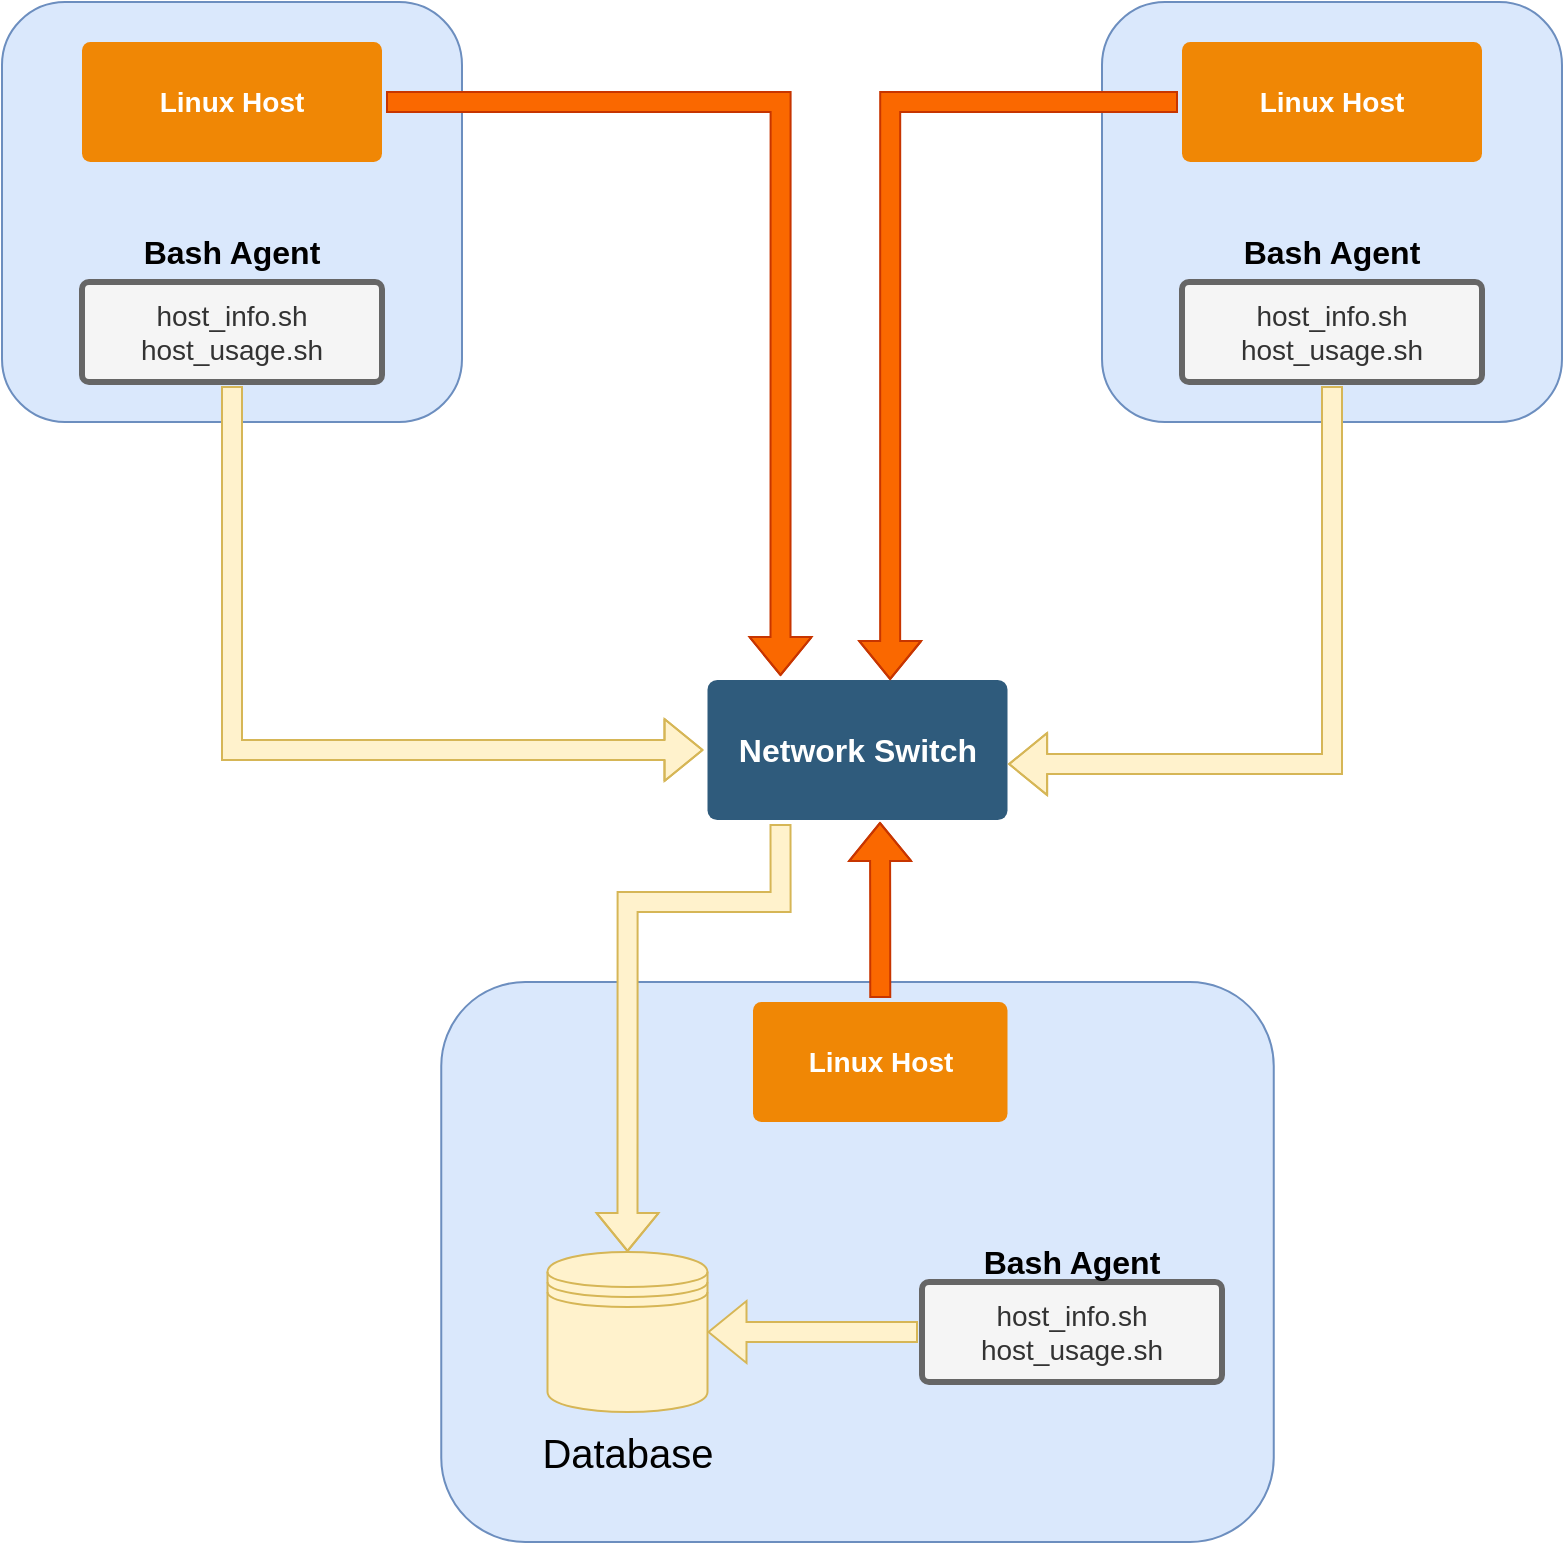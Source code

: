 <mxfile version="15.6.1" type="device"><diagram id="6a731a19-8d31-9384-78a2-239565b7b9f0" name="Page-1"><mxGraphModel dx="1217" dy="1112" grid="0" gridSize="10" guides="1" tooltips="1" connect="1" arrows="1" fold="1" page="1" pageScale="1" pageWidth="1169" pageHeight="827" background="#FFFFFF" math="0" shadow="0"><root><mxCell id="0"/><mxCell id="1" parent="0"/><mxCell id="sLx3WbjBK3VFez7TypoY-1787" value="" style="rounded=1;whiteSpace=wrap;html=1;fillColor=#dae8fc;strokeColor=#6c8ebf;" vertex="1" parent="1"><mxGeometry x="359.63" y="530" width="416.25" height="280" as="geometry"/></mxCell><mxCell id="sLx3WbjBK3VFez7TypoY-1827" style="edgeStyle=orthogonalEdgeStyle;rounded=0;orthogonalLoop=1;jettySize=auto;html=1;exitX=0.25;exitY=1;exitDx=0;exitDy=0;entryX=0.5;entryY=0;entryDx=0;entryDy=0;fontSize=16;shape=flexArrow;fillColor=#fff2cc;strokeColor=#d6b656;" edge="1" parent="1" source="1749" target="sLx3WbjBK3VFez7TypoY-1807"><mxGeometry relative="1" as="geometry"><Array as="points"><mxPoint x="529" y="490"/><mxPoint x="453" y="490"/></Array></mxGeometry></mxCell><mxCell id="1749" value="Network Switch" style="rounded=1;whiteSpace=wrap;html=1;shadow=0;labelBackgroundColor=none;strokeColor=none;strokeWidth=3;fillColor=#2F5B7C;fontFamily=Helvetica;fontSize=16;fontColor=#FFFFFF;align=center;fontStyle=1;spacing=5;arcSize=7;perimeterSpacing=2;" parent="1" vertex="1"><mxGeometry x="492.75" y="379" width="150" height="70" as="geometry"/></mxCell><mxCell id="sLx3WbjBK3VFez7TypoY-1843" style="edgeStyle=orthogonalEdgeStyle;shape=flexArrow;rounded=0;orthogonalLoop=1;jettySize=auto;html=1;exitX=0.5;exitY=0;exitDx=0;exitDy=0;fontSize=16;fillColor=#fa6800;strokeColor=#C73500;" edge="1" parent="1" source="sLx3WbjBK3VFez7TypoY-1788"><mxGeometry relative="1" as="geometry"><mxPoint x="579" y="450" as="targetPoint"/></mxGeometry></mxCell><mxCell id="sLx3WbjBK3VFez7TypoY-1788" value="Linux Host" style="rounded=1;whiteSpace=wrap;html=1;shadow=0;labelBackgroundColor=none;strokeColor=none;strokeWidth=3;fillColor=#F08705;fontFamily=Helvetica;fontSize=14;fontColor=#FFFFFF;align=center;spacing=5;fontStyle=1;arcSize=7;perimeterSpacing=2;" vertex="1" parent="1"><mxGeometry x="515.5" y="540" width="127.25" height="60" as="geometry"/></mxCell><mxCell id="sLx3WbjBK3VFez7TypoY-1799" value="" style="rounded=1;whiteSpace=wrap;html=1;fillColor=#dae8fc;strokeColor=#6c8ebf;" vertex="1" parent="1"><mxGeometry x="690" y="40" width="230" height="210" as="geometry"/></mxCell><mxCell id="sLx3WbjBK3VFez7TypoY-1840" style="edgeStyle=orthogonalEdgeStyle;rounded=0;orthogonalLoop=1;jettySize=auto;html=1;exitX=0;exitY=0.5;exitDx=0;exitDy=0;entryX=0.606;entryY=0.027;entryDx=0;entryDy=0;entryPerimeter=0;fontSize=16;shape=flexArrow;fillColor=#fa6800;strokeColor=#C73500;" edge="1" parent="1" source="sLx3WbjBK3VFez7TypoY-1800" target="1749"><mxGeometry relative="1" as="geometry"/></mxCell><mxCell id="sLx3WbjBK3VFez7TypoY-1800" value="Linux Host" style="rounded=1;whiteSpace=wrap;html=1;shadow=0;labelBackgroundColor=none;strokeColor=none;strokeWidth=3;fillColor=#F08705;fontFamily=Helvetica;fontSize=14;fontColor=#FFFFFF;align=center;spacing=5;fontStyle=1;arcSize=7;perimeterSpacing=2;" vertex="1" parent="1"><mxGeometry x="730" y="60" width="150" height="60" as="geometry"/></mxCell><mxCell id="sLx3WbjBK3VFez7TypoY-1835" style="edgeStyle=orthogonalEdgeStyle;rounded=0;orthogonalLoop=1;jettySize=auto;html=1;exitX=0.5;exitY=1;exitDx=0;exitDy=0;entryX=0.989;entryY=0.595;entryDx=0;entryDy=0;entryPerimeter=0;fontSize=16;shape=flexArrow;fillColor=#fff2cc;strokeColor=#d6b656;" edge="1" parent="1" source="sLx3WbjBK3VFez7TypoY-1801" target="1749"><mxGeometry relative="1" as="geometry"><Array as="points"><mxPoint x="805" y="421"/></Array></mxGeometry></mxCell><mxCell id="sLx3WbjBK3VFez7TypoY-1801" value="host_info.sh&lt;br&gt;host_usage.sh" style="rounded=1;whiteSpace=wrap;html=1;shadow=0;labelBackgroundColor=none;strokeColor=#666666;strokeWidth=3;fillColor=#f5f5f5;fontFamily=Helvetica;fontSize=14;fontColor=#333333;align=center;spacing=5;fontStyle=0;arcSize=7;perimeterSpacing=2;" vertex="1" parent="1"><mxGeometry x="730" y="180" width="150" height="50" as="geometry"/></mxCell><mxCell id="sLx3WbjBK3VFez7TypoY-1807" value="" style="shape=datastore;whiteSpace=wrap;html=1;fillColor=#fff2cc;strokeColor=#d6b656;" vertex="1" parent="1"><mxGeometry x="412.75" y="665" width="80" height="80" as="geometry"/></mxCell><mxCell id="sLx3WbjBK3VFez7TypoY-1809" value="&lt;font style=&quot;font-size: 16px&quot;&gt;Bash Agent&lt;br&gt;&lt;br&gt;&lt;/font&gt;" style="text;html=1;strokeColor=none;fillColor=none;align=center;verticalAlign=middle;whiteSpace=wrap;rounded=0;labelBackgroundColor=none;fontSize=20;fontStyle=1" vertex="1" parent="1"><mxGeometry x="750" y="160" width="110" height="30" as="geometry"/></mxCell><mxCell id="sLx3WbjBK3VFez7TypoY-1810" value="Database" style="text;html=1;strokeColor=none;fillColor=none;align=center;verticalAlign=middle;whiteSpace=wrap;rounded=0;labelBackgroundColor=none;fontSize=20;" vertex="1" parent="1"><mxGeometry x="422.75" y="750" width="60" height="30" as="geometry"/></mxCell><mxCell id="sLx3WbjBK3VFez7TypoY-1822" style="edgeStyle=orthogonalEdgeStyle;rounded=0;orthogonalLoop=1;jettySize=auto;html=1;exitX=0;exitY=0.5;exitDx=0;exitDy=0;entryX=1;entryY=0.5;entryDx=0;entryDy=0;fontSize=16;shape=flexArrow;fillColor=#fff2cc;strokeColor=#d6b656;" edge="1" parent="1" source="sLx3WbjBK3VFez7TypoY-1815" target="sLx3WbjBK3VFez7TypoY-1807"><mxGeometry relative="1" as="geometry"/></mxCell><mxCell id="sLx3WbjBK3VFez7TypoY-1815" value="host_info.sh&lt;br&gt;host_usage.sh" style="rounded=1;whiteSpace=wrap;html=1;shadow=0;labelBackgroundColor=none;strokeColor=#666666;strokeWidth=3;fillColor=#f5f5f5;fontFamily=Helvetica;fontSize=14;fontColor=#333333;align=center;spacing=5;fontStyle=0;arcSize=7;perimeterSpacing=2;" vertex="1" parent="1"><mxGeometry x="600" y="680" width="150" height="50" as="geometry"/></mxCell><mxCell id="sLx3WbjBK3VFez7TypoY-1816" value="&lt;font style=&quot;font-size: 16px&quot;&gt;Bash Agent&lt;br&gt;&lt;br&gt;&lt;/font&gt;" style="text;html=1;strokeColor=none;fillColor=none;align=center;verticalAlign=middle;whiteSpace=wrap;rounded=0;labelBackgroundColor=none;fontSize=20;fontStyle=1" vertex="1" parent="1"><mxGeometry x="620" y="665" width="110" height="30" as="geometry"/></mxCell><mxCell id="sLx3WbjBK3VFez7TypoY-1836" value="" style="rounded=1;whiteSpace=wrap;html=1;fillColor=#dae8fc;strokeColor=#6c8ebf;" vertex="1" parent="1"><mxGeometry x="140" y="40" width="230" height="210" as="geometry"/></mxCell><mxCell id="sLx3WbjBK3VFez7TypoY-1841" style="edgeStyle=orthogonalEdgeStyle;rounded=0;orthogonalLoop=1;jettySize=auto;html=1;exitX=1;exitY=0.5;exitDx=0;exitDy=0;entryX=0.25;entryY=0;entryDx=0;entryDy=0;fontSize=16;shape=flexArrow;fillColor=#fa6800;strokeColor=#C73500;" edge="1" parent="1" source="sLx3WbjBK3VFez7TypoY-1837" target="1749"><mxGeometry relative="1" as="geometry"/></mxCell><mxCell id="sLx3WbjBK3VFez7TypoY-1837" value="Linux Host" style="rounded=1;whiteSpace=wrap;html=1;shadow=0;labelBackgroundColor=none;strokeColor=none;strokeWidth=3;fillColor=#F08705;fontFamily=Helvetica;fontSize=14;fontColor=#FFFFFF;align=center;spacing=5;fontStyle=1;arcSize=7;perimeterSpacing=2;" vertex="1" parent="1"><mxGeometry x="180" y="60" width="150" height="60" as="geometry"/></mxCell><mxCell id="sLx3WbjBK3VFez7TypoY-1842" style="edgeStyle=orthogonalEdgeStyle;rounded=0;orthogonalLoop=1;jettySize=auto;html=1;exitX=0.5;exitY=1;exitDx=0;exitDy=0;fontSize=16;entryX=0;entryY=0.5;entryDx=0;entryDy=0;shape=flexArrow;fillColor=#fff2cc;strokeColor=#d6b656;" edge="1" parent="1" source="sLx3WbjBK3VFez7TypoY-1838" target="1749"><mxGeometry relative="1" as="geometry"><mxPoint x="460" y="414" as="targetPoint"/><Array as="points"><mxPoint x="255" y="414"/></Array></mxGeometry></mxCell><mxCell id="sLx3WbjBK3VFez7TypoY-1838" value="host_info.sh&lt;br&gt;host_usage.sh" style="rounded=1;whiteSpace=wrap;html=1;shadow=0;labelBackgroundColor=none;strokeColor=#666666;strokeWidth=3;fillColor=#f5f5f5;fontFamily=Helvetica;fontSize=14;fontColor=#333333;align=center;spacing=5;fontStyle=0;arcSize=7;perimeterSpacing=2;" vertex="1" parent="1"><mxGeometry x="180" y="180" width="150" height="50" as="geometry"/></mxCell><mxCell id="sLx3WbjBK3VFez7TypoY-1839" value="&lt;font style=&quot;font-size: 16px&quot;&gt;Bash Agent&lt;br&gt;&lt;br&gt;&lt;/font&gt;" style="text;html=1;strokeColor=none;fillColor=none;align=center;verticalAlign=middle;whiteSpace=wrap;rounded=0;labelBackgroundColor=none;fontSize=20;fontStyle=1" vertex="1" parent="1"><mxGeometry x="200" y="160" width="110" height="30" as="geometry"/></mxCell></root></mxGraphModel></diagram></mxfile>